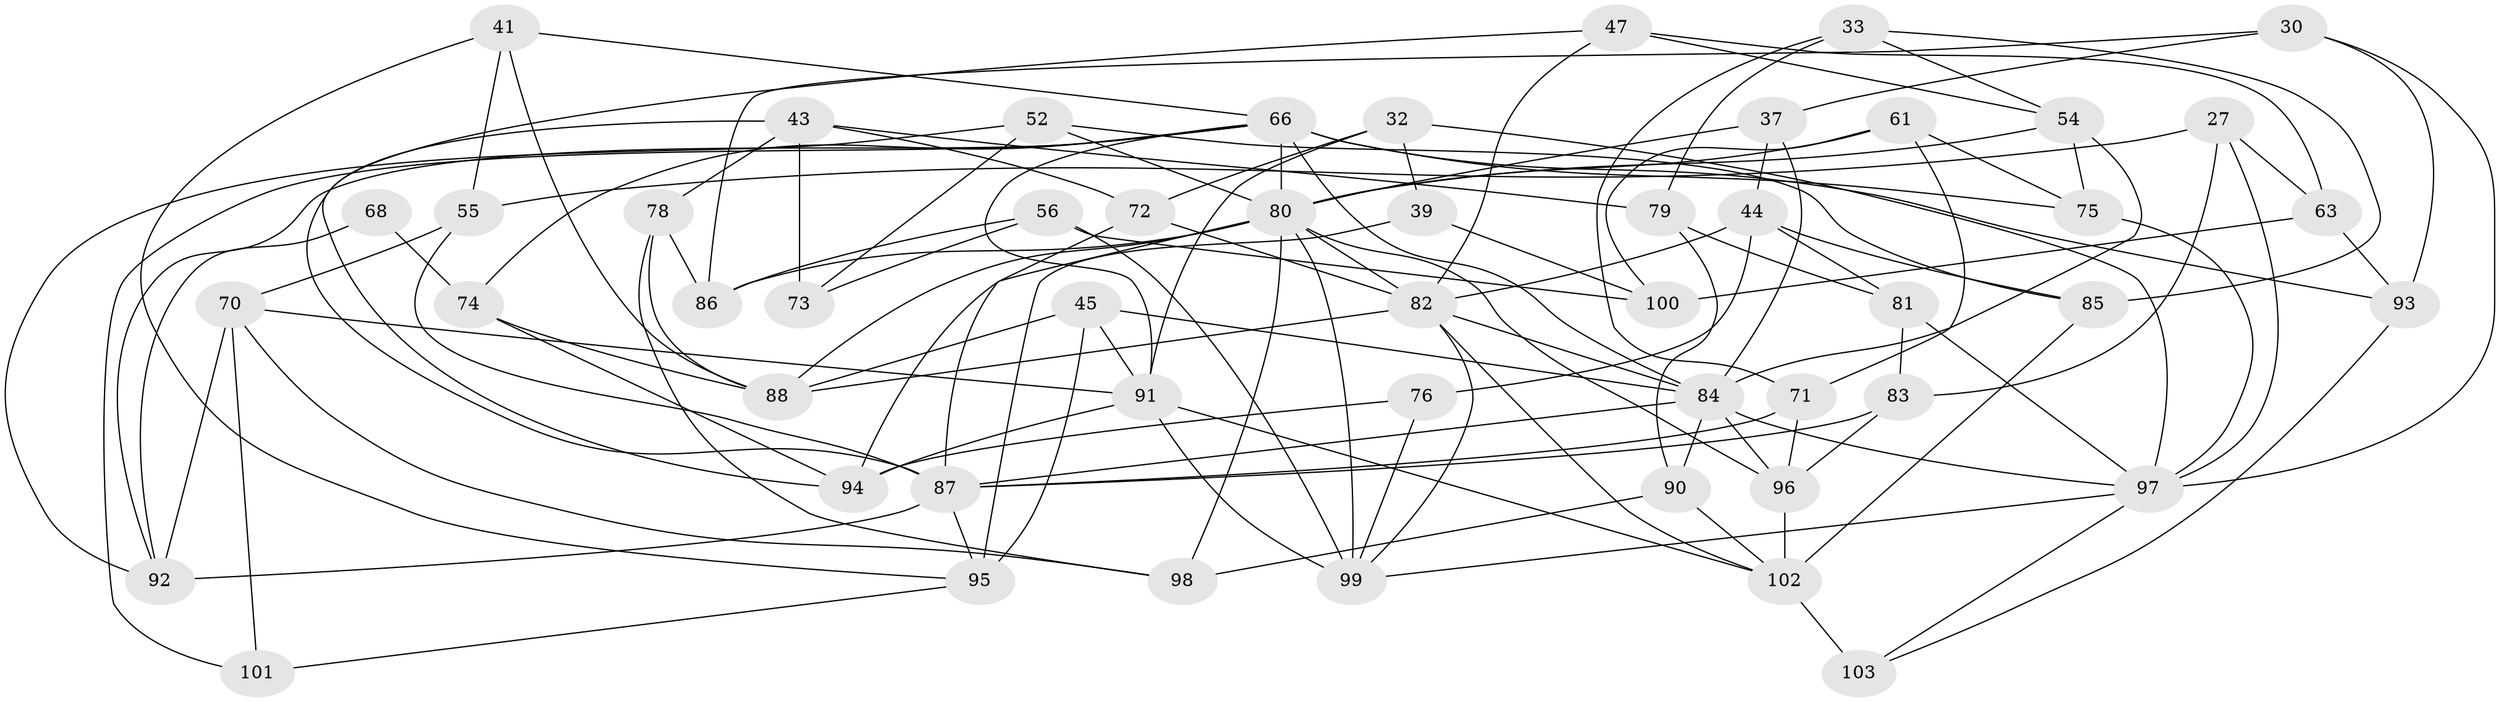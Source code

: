 // original degree distribution, {4: 1.0}
// Generated by graph-tools (version 1.1) at 2025/58/03/09/25 04:58:14]
// undirected, 51 vertices, 122 edges
graph export_dot {
graph [start="1"]
  node [color=gray90,style=filled];
  27;
  30;
  32;
  33;
  37;
  39;
  41;
  43 [super="+42"];
  44 [super="+28"];
  45;
  47;
  52;
  54 [super="+38"];
  55;
  56 [super="+49"];
  61;
  63;
  66 [super="+20+50+35+59+31"];
  68;
  70 [super="+65"];
  71 [super="+15"];
  72;
  73;
  74;
  75;
  76;
  78;
  79;
  80 [super="+21+62+53+67"];
  81;
  82 [super="+10+60+58"];
  83;
  84 [super="+8+34"];
  85;
  86;
  87 [super="+57+36"];
  88 [super="+26"];
  90;
  91 [super="+29+89"];
  92 [super="+1+69"];
  93;
  94 [super="+77+64"];
  95 [super="+16"];
  96 [super="+4+48+19"];
  97 [super="+51"];
  98;
  99 [super="+12+11"];
  100;
  101;
  102 [super="+23+46"];
  103;
  27 -- 83;
  27 -- 55;
  27 -- 63;
  27 -- 97;
  30 -- 86;
  30 -- 37;
  30 -- 93;
  30 -- 97;
  32 -- 91;
  32 -- 72;
  32 -- 39;
  32 -- 97;
  33 -- 85;
  33 -- 79;
  33 -- 71;
  33 -- 54;
  37 -- 84;
  37 -- 44;
  37 -- 80;
  39 -- 100;
  39 -- 95 [weight=2];
  41 -- 88;
  41 -- 55;
  41 -- 95;
  41 -- 66;
  43 -- 73;
  43 -- 78;
  43 -- 94 [weight=2];
  43 -- 72;
  43 -- 79;
  44 -- 76;
  44 -- 81;
  44 -- 85;
  44 -- 82 [weight=2];
  45 -- 95;
  45 -- 91;
  45 -- 84;
  45 -- 88;
  47 -- 54;
  47 -- 63;
  47 -- 82;
  47 -- 87;
  52 -- 73;
  52 -- 85;
  52 -- 92;
  52 -- 80;
  54 -- 75;
  54 -- 84 [weight=2];
  54 -- 80;
  55 -- 70;
  55 -- 87;
  56 -- 86;
  56 -- 100;
  56 -- 73 [weight=2];
  56 -- 99 [weight=2];
  61 -- 100;
  61 -- 75;
  61 -- 71;
  61 -- 80;
  63 -- 100;
  63 -- 93;
  66 -- 92 [weight=2];
  66 -- 84 [weight=2];
  66 -- 75;
  66 -- 74;
  66 -- 93;
  66 -- 80 [weight=4];
  66 -- 101;
  66 -- 91;
  68 -- 92 [weight=3];
  68 -- 74;
  70 -- 101 [weight=2];
  70 -- 92 [weight=2];
  70 -- 98;
  70 -- 91 [weight=2];
  71 -- 96 [weight=3];
  71 -- 87;
  72 -- 82;
  72 -- 87;
  74 -- 88;
  74 -- 94;
  75 -- 97;
  76 -- 94;
  76 -- 99 [weight=2];
  78 -- 98;
  78 -- 86;
  78 -- 88;
  79 -- 81;
  79 -- 90;
  80 -- 96 [weight=3];
  80 -- 98;
  80 -- 86;
  80 -- 99 [weight=2];
  80 -- 82 [weight=2];
  80 -- 94 [weight=2];
  80 -- 88;
  81 -- 83;
  81 -- 97;
  82 -- 99;
  82 -- 84 [weight=3];
  82 -- 102;
  82 -- 88;
  83 -- 96;
  83 -- 87;
  84 -- 97;
  84 -- 96;
  84 -- 87 [weight=2];
  84 -- 90;
  85 -- 102;
  87 -- 92 [weight=2];
  87 -- 95;
  90 -- 98;
  90 -- 102;
  91 -- 99 [weight=2];
  91 -- 94 [weight=2];
  91 -- 102;
  93 -- 103;
  95 -- 101;
  96 -- 102 [weight=2];
  97 -- 99;
  97 -- 103;
  102 -- 103 [weight=2];
}
